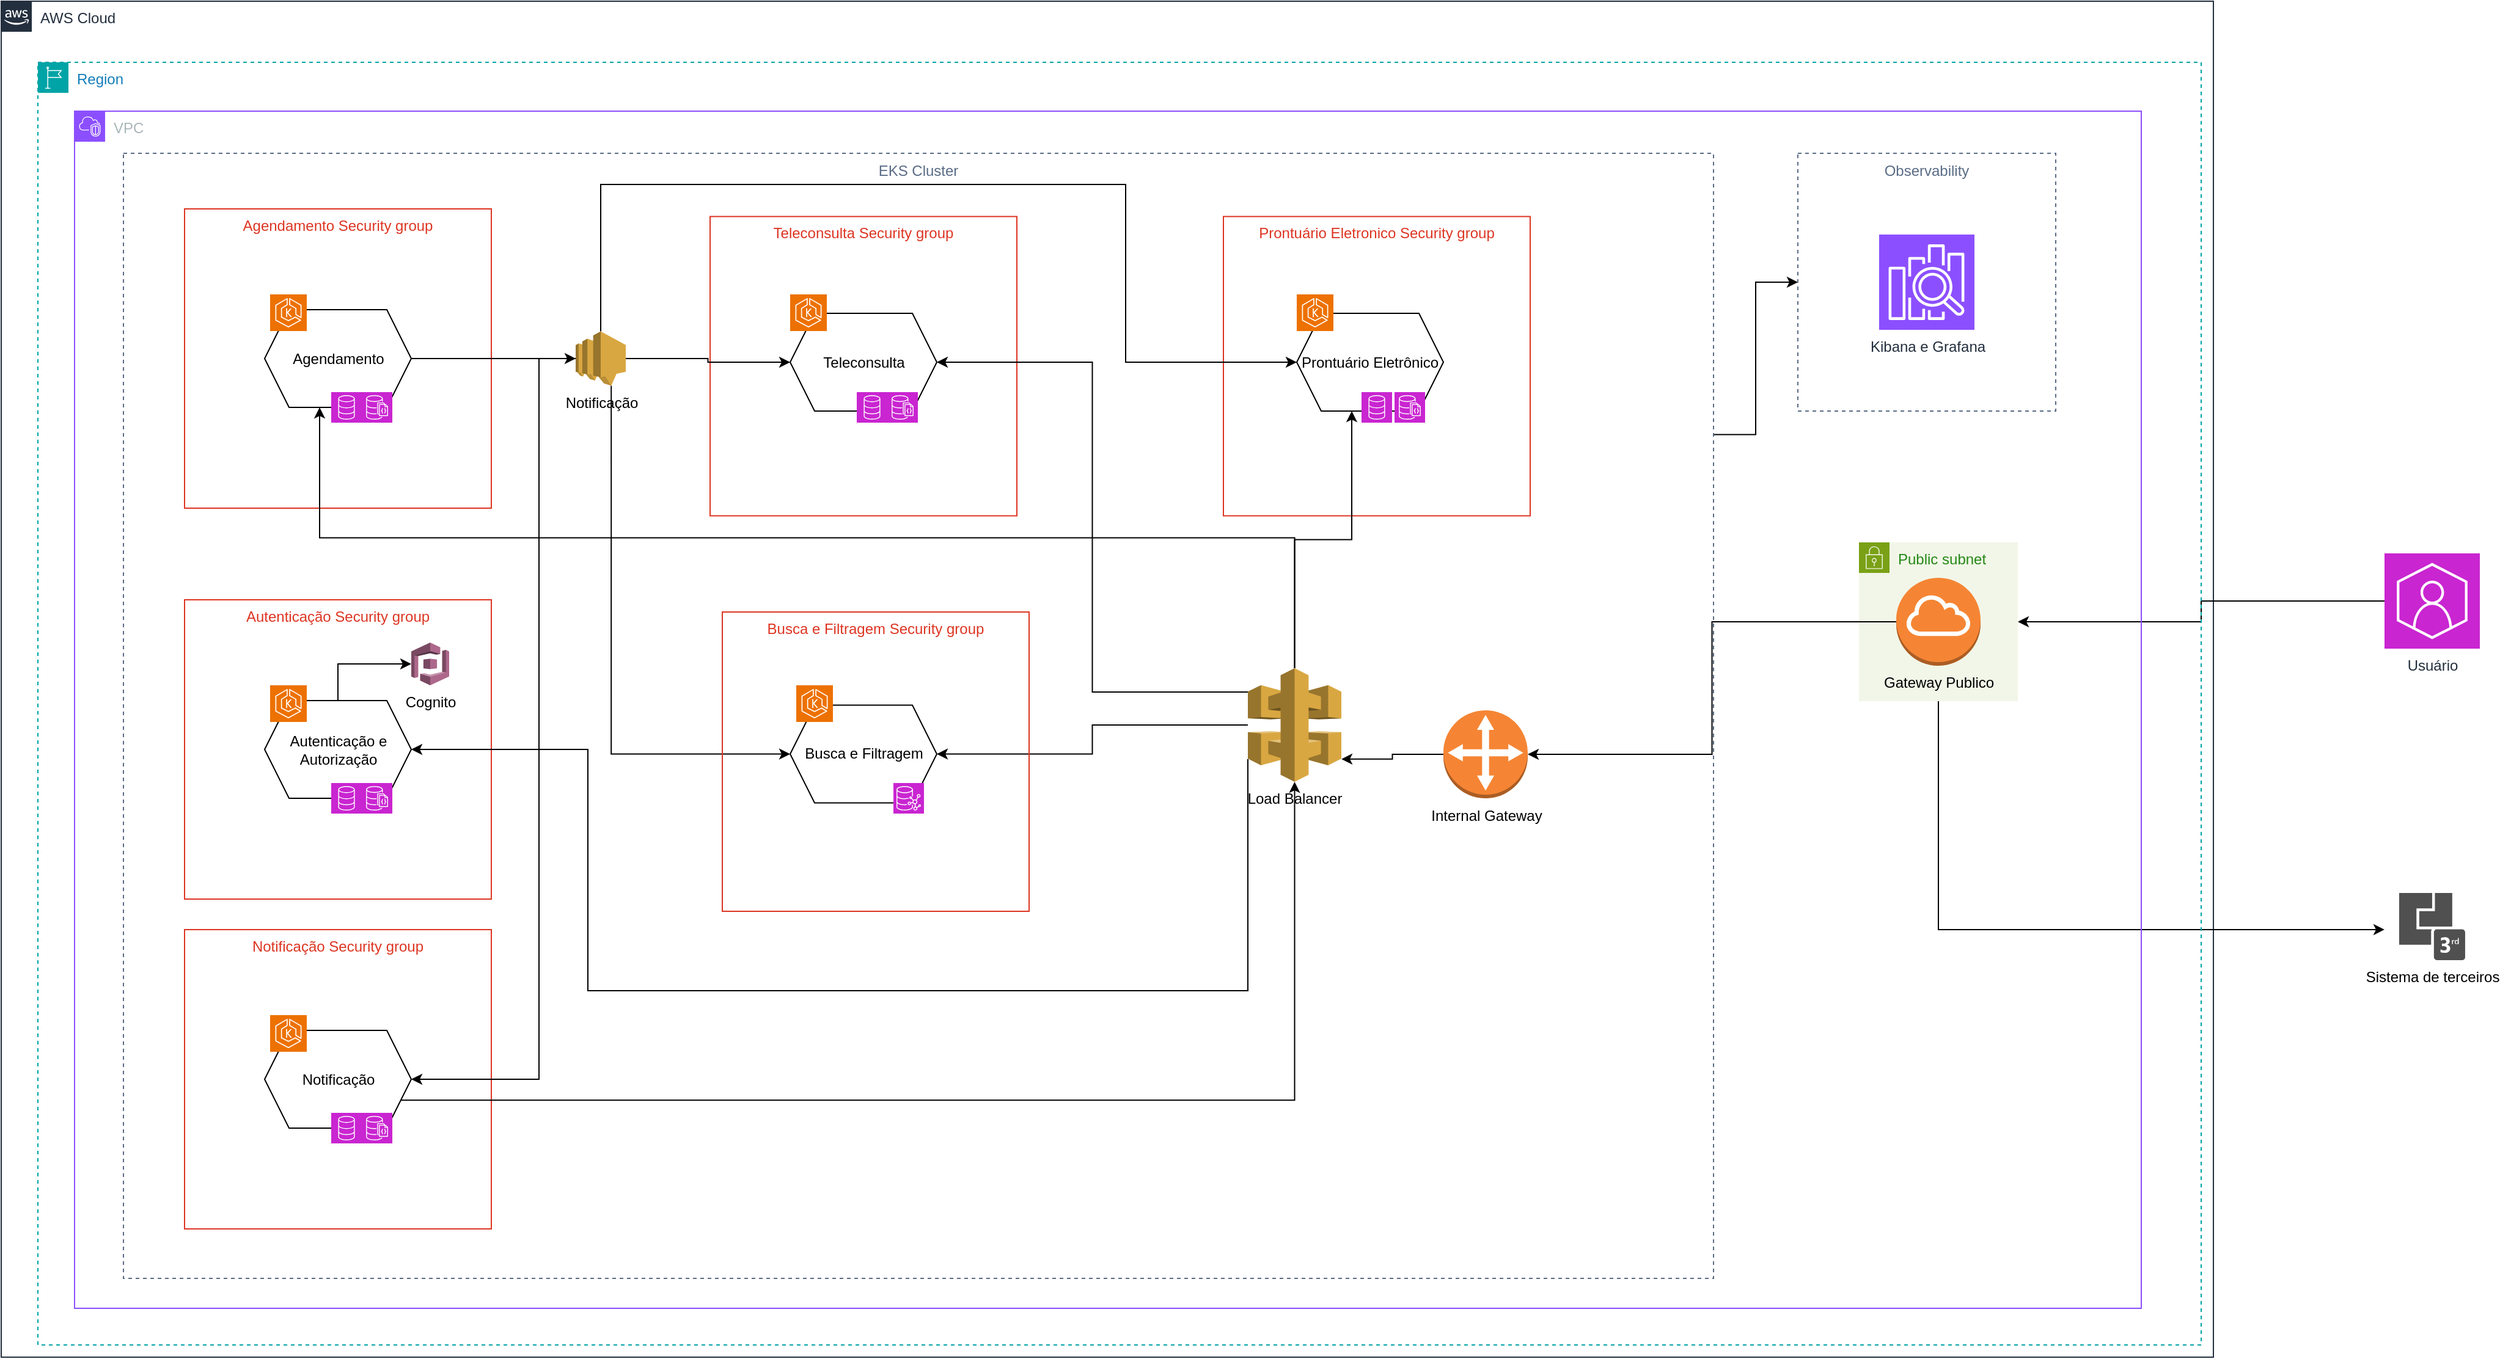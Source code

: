 <mxfile version="24.7.1" type="github">
  <diagram name="Página-1" id="dgDxY93Ykha_-oFBlckw">
    <mxGraphModel dx="1222" dy="1173" grid="1" gridSize="10" guides="1" tooltips="1" connect="1" arrows="1" fold="1" page="1" pageScale="1" pageWidth="827" pageHeight="1169" math="0" shadow="0">
      <root>
        <mxCell id="0" />
        <mxCell id="1" parent="0" />
        <mxCell id="aW0Yu7wro576LPoF7vZJ-10" value="AWS Cloud" style="points=[[0,0],[0.25,0],[0.5,0],[0.75,0],[1,0],[1,0.25],[1,0.5],[1,0.75],[1,1],[0.75,1],[0.5,1],[0.25,1],[0,1],[0,0.75],[0,0.5],[0,0.25]];outlineConnect=0;gradientColor=none;html=1;whiteSpace=wrap;fontSize=12;fontStyle=0;container=0;pointerEvents=0;collapsible=0;recursiveResize=0;shape=mxgraph.aws4.group;grIcon=mxgraph.aws4.group_aws_cloud_alt;strokeColor=#232F3E;fillColor=none;verticalAlign=top;align=left;spacingLeft=30;fontColor=#232F3E;dashed=0;" parent="1" vertex="1">
          <mxGeometry x="1160" y="110" width="1810" height="1110" as="geometry" />
        </mxCell>
        <mxCell id="aW0Yu7wro576LPoF7vZJ-83" style="edgeStyle=orthogonalEdgeStyle;rounded=0;orthogonalLoop=1;jettySize=auto;html=1;" parent="1" source="aW0Yu7wro576LPoF7vZJ-82" target="aW0Yu7wro576LPoF7vZJ-72" edge="1">
          <mxGeometry relative="1" as="geometry" />
        </mxCell>
        <mxCell id="aW0Yu7wro576LPoF7vZJ-82" value="&lt;div&gt;Usuário&lt;/div&gt;&lt;div&gt;&lt;br&gt;&lt;/div&gt;" style="sketch=0;points=[[0,0,0],[0.25,0,0],[0.5,0,0],[0.75,0,0],[1,0,0],[0,1,0],[0.25,1,0],[0.5,1,0],[0.75,1,0],[1,1,0],[0,0.25,0],[0,0.5,0],[0,0.75,0],[1,0.25,0],[1,0.5,0],[1,0.75,0]];outlineConnect=0;fontColor=#232F3E;fillColor=#C925D1;strokeColor=#ffffff;dashed=0;verticalLabelPosition=bottom;verticalAlign=top;align=center;html=1;fontSize=12;fontStyle=0;aspect=fixed;shape=mxgraph.aws4.resourceIcon;resIcon=mxgraph.aws4.customer_enablement;container=0;" parent="1" vertex="1">
          <mxGeometry x="3110" y="562" width="78" height="78" as="geometry" />
        </mxCell>
        <mxCell id="aW0Yu7wro576LPoF7vZJ-84" value="Sistema de terceiros" style="sketch=0;pointerEvents=1;shadow=0;dashed=0;html=1;strokeColor=none;fillColor=#505050;labelPosition=center;verticalLabelPosition=bottom;verticalAlign=top;outlineConnect=0;align=center;shape=mxgraph.office.communications.3rd_party_integration;container=0;" parent="1" vertex="1">
          <mxGeometry x="3122" y="840" width="54" height="55" as="geometry" />
        </mxCell>
        <mxCell id="aW0Yu7wro576LPoF7vZJ-85" style="edgeStyle=orthogonalEdgeStyle;rounded=0;orthogonalLoop=1;jettySize=auto;html=1;entryX=-0.222;entryY=0.545;entryDx=0;entryDy=0;entryPerimeter=0;" parent="1" source="aW0Yu7wro576LPoF7vZJ-71" target="aW0Yu7wro576LPoF7vZJ-84" edge="1">
          <mxGeometry relative="1" as="geometry">
            <Array as="points">
              <mxPoint x="2745" y="870" />
            </Array>
          </mxGeometry>
        </mxCell>
        <mxCell id="aW0Yu7wro576LPoF7vZJ-11" value="Region" style="points=[[0,0],[0.25,0],[0.5,0],[0.75,0],[1,0],[1,0.25],[1,0.5],[1,0.75],[1,1],[0.75,1],[0.5,1],[0.25,1],[0,1],[0,0.75],[0,0.5],[0,0.25]];outlineConnect=0;gradientColor=none;html=1;whiteSpace=wrap;fontSize=12;fontStyle=0;container=0;pointerEvents=0;collapsible=0;recursiveResize=0;shape=mxgraph.aws4.group;grIcon=mxgraph.aws4.group_region;strokeColor=#00A4A6;fillColor=none;verticalAlign=top;align=left;spacingLeft=30;fontColor=#147EBA;dashed=1;" parent="1" vertex="1">
          <mxGeometry x="1190" y="160" width="1770" height="1050" as="geometry" />
        </mxCell>
        <mxCell id="aW0Yu7wro576LPoF7vZJ-15" value="&lt;div&gt;Agendamento Security group&lt;/div&gt;" style="fillColor=none;strokeColor=#DD3522;verticalAlign=top;fontStyle=0;fontColor=#DD3522;whiteSpace=wrap;html=1;container=0;" parent="1" vertex="1">
          <mxGeometry x="1310" y="280" width="251" height="245" as="geometry" />
        </mxCell>
        <mxCell id="aW0Yu7wro576LPoF7vZJ-74" style="edgeStyle=orthogonalEdgeStyle;rounded=0;orthogonalLoop=1;jettySize=auto;html=1;exitX=1;exitY=0.25;exitDx=0;exitDy=0;" parent="1" source="aW0Yu7wro576LPoF7vZJ-18" target="aW0Yu7wro576LPoF7vZJ-51" edge="1">
          <mxGeometry relative="1" as="geometry" />
        </mxCell>
        <mxCell id="aW0Yu7wro576LPoF7vZJ-18" value="EKS Cluster" style="fillColor=none;strokeColor=#5A6C86;dashed=1;verticalAlign=top;fontStyle=0;fontColor=#5A6C86;whiteSpace=wrap;html=1;container=0;" parent="1" vertex="1">
          <mxGeometry x="1260" y="234.5" width="1301" height="921" as="geometry" />
        </mxCell>
        <mxCell id="aW0Yu7wro576LPoF7vZJ-33" value="&lt;div&gt;Prontuário Eletronico Security group&lt;/div&gt;" style="fillColor=none;strokeColor=#DD3522;verticalAlign=top;fontStyle=0;fontColor=#DD3522;whiteSpace=wrap;html=1;container=0;" parent="1" vertex="1">
          <mxGeometry x="2160" y="286.25" width="251" height="245" as="geometry" />
        </mxCell>
        <mxCell id="aW0Yu7wro576LPoF7vZJ-67" style="edgeStyle=orthogonalEdgeStyle;rounded=0;orthogonalLoop=1;jettySize=auto;html=1;exitX=1;exitY=0.5;exitDx=0;exitDy=0;" parent="1" source="awlY_hI1gOcpouPYvgw0-3" target="aW0Yu7wro576LPoF7vZJ-66" edge="1">
          <mxGeometry relative="1" as="geometry" />
        </mxCell>
        <mxCell id="awlY_hI1gOcpouPYvgw0-3" value="Agendamento" style="shape=hexagon;perimeter=hexagonPerimeter2;whiteSpace=wrap;html=1;fixedSize=1;container=0;" parent="1" vertex="1">
          <mxGeometry x="1375.5" y="362.5" width="120" height="80" as="geometry" />
        </mxCell>
        <mxCell id="aW0Yu7wro576LPoF7vZJ-16" value="" style="sketch=0;points=[[0,0,0],[0.25,0,0],[0.5,0,0],[0.75,0,0],[1,0,0],[0,1,0],[0.25,1,0],[0.5,1,0],[0.75,1,0],[1,1,0],[0,0.25,0],[0,0.5,0],[0,0.75,0],[1,0.25,0],[1,0.5,0],[1,0.75,0]];outlineConnect=0;fontColor=#232F3E;fillColor=#ED7100;strokeColor=#ffffff;dashed=0;verticalLabelPosition=bottom;verticalAlign=top;align=center;html=1;fontSize=12;fontStyle=0;aspect=fixed;shape=mxgraph.aws4.resourceIcon;resIcon=mxgraph.aws4.eks;container=0;" parent="1" vertex="1">
          <mxGeometry x="1380" y="350" width="30" height="30" as="geometry" />
        </mxCell>
        <mxCell id="aW0Yu7wro576LPoF7vZJ-26" value="" style="sketch=0;points=[[0,0,0],[0.25,0,0],[0.5,0,0],[0.75,0,0],[1,0,0],[0,1,0],[0.25,1,0],[0.5,1,0],[0.75,1,0],[1,1,0],[0,0.25,0],[0,0.5,0],[0,0.75,0],[1,0.25,0],[1,0.5,0],[1,0.75,0]];outlineConnect=0;fontColor=#232F3E;fillColor=#C925D1;strokeColor=#ffffff;dashed=0;verticalLabelPosition=bottom;verticalAlign=top;align=center;html=1;fontSize=12;fontStyle=0;aspect=fixed;shape=mxgraph.aws4.resourceIcon;resIcon=mxgraph.aws4.documentdb_with_mongodb_compatibility;container=0;" parent="1" vertex="1">
          <mxGeometry x="1455" y="430" width="25" height="25" as="geometry" />
        </mxCell>
        <mxCell id="aW0Yu7wro576LPoF7vZJ-24" value="" style="sketch=0;points=[[0,0,0],[0.25,0,0],[0.5,0,0],[0.75,0,0],[1,0,0],[0,1,0],[0.25,1,0],[0.5,1,0],[0.75,1,0],[1,1,0],[0,0.25,0],[0,0.5,0],[0,0.75,0],[1,0.25,0],[1,0.5,0],[1,0.75,0]];outlineConnect=0;fontColor=#232F3E;fillColor=#C925D1;strokeColor=#ffffff;dashed=0;verticalLabelPosition=bottom;verticalAlign=top;align=center;html=1;fontSize=12;fontStyle=0;aspect=fixed;shape=mxgraph.aws4.resourceIcon;resIcon=mxgraph.aws4.database;container=0;" parent="1" vertex="1">
          <mxGeometry x="1430" y="430" width="25" height="25" as="geometry" />
        </mxCell>
        <mxCell id="aW0Yu7wro576LPoF7vZJ-28" value="&lt;div&gt;Teleconsulta Security group&lt;/div&gt;" style="fillColor=none;strokeColor=#DD3522;verticalAlign=top;fontStyle=0;fontColor=#DD3522;whiteSpace=wrap;html=1;container=0;" parent="1" vertex="1">
          <mxGeometry x="1740" y="286.25" width="251" height="245" as="geometry" />
        </mxCell>
        <mxCell id="aW0Yu7wro576LPoF7vZJ-37" value="&lt;div&gt;Autenticação Security group&lt;/div&gt;" style="fillColor=none;strokeColor=#DD3522;verticalAlign=top;fontStyle=0;fontColor=#DD3522;whiteSpace=wrap;html=1;container=0;" parent="1" vertex="1">
          <mxGeometry x="1310" y="600" width="251" height="245" as="geometry" />
        </mxCell>
        <mxCell id="aW0Yu7wro576LPoF7vZJ-2" value="Autenticação e Autorização" style="shape=hexagon;perimeter=hexagonPerimeter2;whiteSpace=wrap;html=1;fixedSize=1;container=0;" parent="1" vertex="1">
          <mxGeometry x="1375.5" y="682.5" width="120" height="80" as="geometry" />
        </mxCell>
        <mxCell id="aW0Yu7wro576LPoF7vZJ-3" value="Busca e Filtragem" style="shape=hexagon;perimeter=hexagonPerimeter2;whiteSpace=wrap;html=1;fixedSize=1;container=0;" parent="1" vertex="1">
          <mxGeometry x="1805.5" y="686.25" width="120" height="80" as="geometry" />
        </mxCell>
        <mxCell id="aW0Yu7wro576LPoF7vZJ-39" value="" style="sketch=0;points=[[0,0,0],[0.25,0,0],[0.5,0,0],[0.75,0,0],[1,0,0],[0,1,0],[0.25,1,0],[0.5,1,0],[0.75,1,0],[1,1,0],[0,0.25,0],[0,0.5,0],[0,0.75,0],[1,0.25,0],[1,0.5,0],[1,0.75,0]];outlineConnect=0;fontColor=#232F3E;fillColor=#ED7100;strokeColor=#ffffff;dashed=0;verticalLabelPosition=bottom;verticalAlign=top;align=center;html=1;fontSize=12;fontStyle=0;aspect=fixed;shape=mxgraph.aws4.resourceIcon;resIcon=mxgraph.aws4.eks;container=0;" parent="1" vertex="1">
          <mxGeometry x="1380" y="670" width="30" height="30" as="geometry" />
        </mxCell>
        <mxCell id="aW0Yu7wro576LPoF7vZJ-40" value="" style="sketch=0;points=[[0,0,0],[0.25,0,0],[0.5,0,0],[0.75,0,0],[1,0,0],[0,1,0],[0.25,1,0],[0.5,1,0],[0.75,1,0],[1,1,0],[0,0.25,0],[0,0.5,0],[0,0.75,0],[1,0.25,0],[1,0.5,0],[1,0.75,0]];outlineConnect=0;fontColor=#232F3E;fillColor=#C925D1;strokeColor=#ffffff;dashed=0;verticalLabelPosition=bottom;verticalAlign=top;align=center;html=1;fontSize=12;fontStyle=0;aspect=fixed;shape=mxgraph.aws4.resourceIcon;resIcon=mxgraph.aws4.database;container=0;" parent="1" vertex="1">
          <mxGeometry x="1430" y="750" width="25" height="25" as="geometry" />
        </mxCell>
        <mxCell id="aW0Yu7wro576LPoF7vZJ-41" value="" style="sketch=0;points=[[0,0,0],[0.25,0,0],[0.5,0,0],[0.75,0,0],[1,0,0],[0,1,0],[0.25,1,0],[0.5,1,0],[0.75,1,0],[1,1,0],[0,0.25,0],[0,0.5,0],[0,0.75,0],[1,0.25,0],[1,0.5,0],[1,0.75,0]];outlineConnect=0;fontColor=#232F3E;fillColor=#C925D1;strokeColor=#ffffff;dashed=0;verticalLabelPosition=bottom;verticalAlign=top;align=center;html=1;fontSize=12;fontStyle=0;aspect=fixed;shape=mxgraph.aws4.resourceIcon;resIcon=mxgraph.aws4.documentdb_with_mongodb_compatibility;container=0;" parent="1" vertex="1">
          <mxGeometry x="1455" y="750" width="25" height="25" as="geometry" />
        </mxCell>
        <mxCell id="aW0Yu7wro576LPoF7vZJ-46" value="&lt;div&gt;Notificação Security group&lt;/div&gt;" style="fillColor=none;strokeColor=#DD3522;verticalAlign=top;fontStyle=0;fontColor=#DD3522;whiteSpace=wrap;html=1;container=0;" parent="1" vertex="1">
          <mxGeometry x="1310" y="870" width="251" height="245" as="geometry" />
        </mxCell>
        <mxCell id="aW0Yu7wro576LPoF7vZJ-86" style="edgeStyle=orthogonalEdgeStyle;rounded=0;orthogonalLoop=1;jettySize=auto;html=1;exitX=1;exitY=0.75;exitDx=0;exitDy=0;" parent="1" source="aW0Yu7wro576LPoF7vZJ-6" target="aW0Yu7wro576LPoF7vZJ-75" edge="1">
          <mxGeometry relative="1" as="geometry" />
        </mxCell>
        <mxCell id="aW0Yu7wro576LPoF7vZJ-6" value="Notificação" style="shape=hexagon;perimeter=hexagonPerimeter2;whiteSpace=wrap;html=1;fixedSize=1;container=0;" parent="1" vertex="1">
          <mxGeometry x="1375.5" y="952.5" width="120" height="80" as="geometry" />
        </mxCell>
        <mxCell id="aW0Yu7wro576LPoF7vZJ-47" value="" style="sketch=0;points=[[0,0,0],[0.25,0,0],[0.5,0,0],[0.75,0,0],[1,0,0],[0,1,0],[0.25,1,0],[0.5,1,0],[0.75,1,0],[1,1,0],[0,0.25,0],[0,0.5,0],[0,0.75,0],[1,0.25,0],[1,0.5,0],[1,0.75,0]];outlineConnect=0;fontColor=#232F3E;fillColor=#ED7100;strokeColor=#ffffff;dashed=0;verticalLabelPosition=bottom;verticalAlign=top;align=center;html=1;fontSize=12;fontStyle=0;aspect=fixed;shape=mxgraph.aws4.resourceIcon;resIcon=mxgraph.aws4.eks;container=0;" parent="1" vertex="1">
          <mxGeometry x="1380" y="940" width="30" height="30" as="geometry" />
        </mxCell>
        <mxCell id="aW0Yu7wro576LPoF7vZJ-48" value="" style="sketch=0;points=[[0,0,0],[0.25,0,0],[0.5,0,0],[0.75,0,0],[1,0,0],[0,1,0],[0.25,1,0],[0.5,1,0],[0.75,1,0],[1,1,0],[0,0.25,0],[0,0.5,0],[0,0.75,0],[1,0.25,0],[1,0.5,0],[1,0.75,0]];outlineConnect=0;fontColor=#232F3E;fillColor=#C925D1;strokeColor=#ffffff;dashed=0;verticalLabelPosition=bottom;verticalAlign=top;align=center;html=1;fontSize=12;fontStyle=0;aspect=fixed;shape=mxgraph.aws4.resourceIcon;resIcon=mxgraph.aws4.database;container=0;" parent="1" vertex="1">
          <mxGeometry x="1430" y="1020" width="25" height="25" as="geometry" />
        </mxCell>
        <mxCell id="aW0Yu7wro576LPoF7vZJ-49" value="" style="sketch=0;points=[[0,0,0],[0.25,0,0],[0.5,0,0],[0.75,0,0],[1,0,0],[0,1,0],[0.25,1,0],[0.5,1,0],[0.75,1,0],[1,1,0],[0,0.25,0],[0,0.5,0],[0,0.75,0],[1,0.25,0],[1,0.5,0],[1,0.75,0]];outlineConnect=0;fontColor=#232F3E;fillColor=#C925D1;strokeColor=#ffffff;dashed=0;verticalLabelPosition=bottom;verticalAlign=top;align=center;html=1;fontSize=12;fontStyle=0;aspect=fixed;shape=mxgraph.aws4.resourceIcon;resIcon=mxgraph.aws4.documentdb_with_mongodb_compatibility;container=0;" parent="1" vertex="1">
          <mxGeometry x="1455" y="1020" width="25" height="25" as="geometry" />
        </mxCell>
        <mxCell id="aW0Yu7wro576LPoF7vZJ-51" value="Observability" style="fillColor=none;strokeColor=#5A6C86;dashed=1;verticalAlign=top;fontStyle=0;fontColor=#5A6C86;whiteSpace=wrap;html=1;container=0;" parent="1" vertex="1">
          <mxGeometry x="2630" y="234.5" width="211" height="211" as="geometry" />
        </mxCell>
        <mxCell id="aW0Yu7wro576LPoF7vZJ-52" value="Kibana e Grafana" style="sketch=0;points=[[0,0,0],[0.25,0,0],[0.5,0,0],[0.75,0,0],[1,0,0],[0,1,0],[0.25,1,0],[0.5,1,0],[0.75,1,0],[1,1,0],[0,0.25,0],[0,0.5,0],[0,0.75,0],[1,0.25,0],[1,0.5,0],[1,0.75,0]];outlineConnect=0;fontColor=#232F3E;fillColor=#8C4FFF;strokeColor=#ffffff;dashed=0;verticalLabelPosition=bottom;verticalAlign=top;align=center;html=1;fontSize=12;fontStyle=0;aspect=fixed;shape=mxgraph.aws4.resourceIcon;resIcon=mxgraph.aws4.elasticsearch_service;container=0;" parent="1" vertex="1">
          <mxGeometry x="2696.5" y="301" width="78" height="78" as="geometry" />
        </mxCell>
        <mxCell id="aW0Yu7wro576LPoF7vZJ-58" value="VPC" style="points=[[0,0],[0.25,0],[0.5,0],[0.75,0],[1,0],[1,0.25],[1,0.5],[1,0.75],[1,1],[0.75,1],[0.5,1],[0.25,1],[0,1],[0,0.75],[0,0.5],[0,0.25]];outlineConnect=0;gradientColor=none;html=1;whiteSpace=wrap;fontSize=12;fontStyle=0;container=0;pointerEvents=0;collapsible=0;recursiveResize=0;shape=mxgraph.aws4.group;grIcon=mxgraph.aws4.group_vpc2;strokeColor=#8C4FFF;fillColor=none;verticalAlign=top;align=left;spacingLeft=30;fontColor=#AAB7B8;dashed=0;" parent="1" vertex="1">
          <mxGeometry x="1220" y="200" width="1691" height="980" as="geometry" />
        </mxCell>
        <mxCell id="aW0Yu7wro576LPoF7vZJ-60" value="Cognito" style="outlineConnect=0;dashed=0;verticalLabelPosition=bottom;verticalAlign=top;align=center;html=1;shape=mxgraph.aws3.cognito;fillColor=#AD688B;gradientColor=none;container=0;" parent="1" vertex="1">
          <mxGeometry x="1495.5" y="635" width="31" height="35" as="geometry" />
        </mxCell>
        <mxCell id="aW0Yu7wro576LPoF7vZJ-63" style="edgeStyle=orthogonalEdgeStyle;rounded=0;orthogonalLoop=1;jettySize=auto;html=1;exitX=0.5;exitY=0;exitDx=0;exitDy=0;entryX=0;entryY=0.5;entryDx=0;entryDy=0;entryPerimeter=0;" parent="1" source="aW0Yu7wro576LPoF7vZJ-2" target="aW0Yu7wro576LPoF7vZJ-60" edge="1">
          <mxGeometry relative="1" as="geometry" />
        </mxCell>
        <mxCell id="aW0Yu7wro576LPoF7vZJ-68" style="edgeStyle=orthogonalEdgeStyle;rounded=0;orthogonalLoop=1;jettySize=auto;html=1;exitX=1;exitY=0.5;exitDx=0;exitDy=0;exitPerimeter=0;entryX=0;entryY=0.5;entryDx=0;entryDy=0;" parent="1" source="aW0Yu7wro576LPoF7vZJ-66" target="awlY_hI1gOcpouPYvgw0-4" edge="1">
          <mxGeometry relative="1" as="geometry" />
        </mxCell>
        <mxCell id="aW0Yu7wro576LPoF7vZJ-69" style="edgeStyle=orthogonalEdgeStyle;rounded=0;orthogonalLoop=1;jettySize=auto;html=1;exitX=0.71;exitY=1;exitDx=0;exitDy=0;exitPerimeter=0;entryX=0;entryY=0.5;entryDx=0;entryDy=0;" parent="1" source="aW0Yu7wro576LPoF7vZJ-66" target="aW0Yu7wro576LPoF7vZJ-3" edge="1">
          <mxGeometry relative="1" as="geometry" />
        </mxCell>
        <mxCell id="aW0Yu7wro576LPoF7vZJ-70" style="edgeStyle=orthogonalEdgeStyle;rounded=0;orthogonalLoop=1;jettySize=auto;html=1;exitX=0.5;exitY=0;exitDx=0;exitDy=0;exitPerimeter=0;entryX=0;entryY=0.5;entryDx=0;entryDy=0;" parent="1" source="aW0Yu7wro576LPoF7vZJ-66" target="awlY_hI1gOcpouPYvgw0-5" edge="1">
          <mxGeometry relative="1" as="geometry">
            <Array as="points">
              <mxPoint x="1651" y="260" />
              <mxPoint x="2080" y="260" />
              <mxPoint x="2080" y="406" />
            </Array>
          </mxGeometry>
        </mxCell>
        <mxCell id="aW0Yu7wro576LPoF7vZJ-81" style="edgeStyle=orthogonalEdgeStyle;rounded=0;orthogonalLoop=1;jettySize=auto;html=1;entryX=1;entryY=0.5;entryDx=0;entryDy=0;" parent="1" source="aW0Yu7wro576LPoF7vZJ-66" target="aW0Yu7wro576LPoF7vZJ-6" edge="1">
          <mxGeometry relative="1" as="geometry">
            <Array as="points">
              <mxPoint x="1600" y="403" />
              <mxPoint x="1600" y="993" />
            </Array>
          </mxGeometry>
        </mxCell>
        <mxCell id="aW0Yu7wro576LPoF7vZJ-66" value="Notificação" style="outlineConnect=0;dashed=0;verticalLabelPosition=bottom;verticalAlign=top;align=center;html=1;shape=mxgraph.aws3.sns;fillColor=#D9A741;gradientColor=none;container=0;" parent="1" vertex="1">
          <mxGeometry x="1630" y="380.25" width="41" height="44.5" as="geometry" />
        </mxCell>
        <mxCell id="aW0Yu7wro576LPoF7vZJ-72" value="Public subnet" style="points=[[0,0],[0.25,0],[0.5,0],[0.75,0],[1,0],[1,0.25],[1,0.5],[1,0.75],[1,1],[0.75,1],[0.5,1],[0.25,1],[0,1],[0,0.75],[0,0.5],[0,0.25]];outlineConnect=0;gradientColor=none;html=1;whiteSpace=wrap;fontSize=12;fontStyle=0;container=0;pointerEvents=0;collapsible=0;recursiveResize=0;shape=mxgraph.aws4.group;grIcon=mxgraph.aws4.group_security_group;grStroke=0;strokeColor=#7AA116;fillColor=#F2F6E8;verticalAlign=top;align=left;spacingLeft=30;fontColor=#248814;dashed=0;" parent="1" vertex="1">
          <mxGeometry x="2680" y="553" width="130" height="130" as="geometry" />
        </mxCell>
        <mxCell id="aW0Yu7wro576LPoF7vZJ-73" style="edgeStyle=orthogonalEdgeStyle;rounded=0;orthogonalLoop=1;jettySize=auto;html=1;entryX=1;entryY=0.8;entryDx=0;entryDy=0;entryPerimeter=0;" parent="1" source="uvfNVaMpd_yxzRbIdQh--2" target="aW0Yu7wro576LPoF7vZJ-75" edge="1">
          <mxGeometry relative="1" as="geometry" />
        </mxCell>
        <mxCell id="aW0Yu7wro576LPoF7vZJ-76" style="edgeStyle=orthogonalEdgeStyle;rounded=0;orthogonalLoop=1;jettySize=auto;html=1;entryX=0.375;entryY=1;entryDx=0;entryDy=0;" parent="1" source="aW0Yu7wro576LPoF7vZJ-75" target="awlY_hI1gOcpouPYvgw0-5" edge="1">
          <mxGeometry relative="1" as="geometry">
            <mxPoint x="2285.5" y="505" as="targetPoint" />
          </mxGeometry>
        </mxCell>
        <mxCell id="aW0Yu7wro576LPoF7vZJ-77" style="edgeStyle=orthogonalEdgeStyle;rounded=0;orthogonalLoop=1;jettySize=auto;html=1;exitX=0;exitY=0.21;exitDx=0;exitDy=0;exitPerimeter=0;entryX=1;entryY=0.5;entryDx=0;entryDy=0;" parent="1" source="aW0Yu7wro576LPoF7vZJ-75" target="awlY_hI1gOcpouPYvgw0-4" edge="1">
          <mxGeometry relative="1" as="geometry">
            <mxPoint x="1971" y="408.75" as="targetPoint" />
          </mxGeometry>
        </mxCell>
        <mxCell id="aW0Yu7wro576LPoF7vZJ-78" style="edgeStyle=orthogonalEdgeStyle;rounded=0;orthogonalLoop=1;jettySize=auto;html=1;entryX=1;entryY=0.5;entryDx=0;entryDy=0;" parent="1" source="aW0Yu7wro576LPoF7vZJ-75" target="aW0Yu7wro576LPoF7vZJ-3" edge="1">
          <mxGeometry relative="1" as="geometry" />
        </mxCell>
        <mxCell id="aW0Yu7wro576LPoF7vZJ-79" style="edgeStyle=orthogonalEdgeStyle;rounded=0;orthogonalLoop=1;jettySize=auto;html=1;exitX=0;exitY=0.8;exitDx=0;exitDy=0;exitPerimeter=0;entryX=1;entryY=0.5;entryDx=0;entryDy=0;" parent="1" source="aW0Yu7wro576LPoF7vZJ-75" target="aW0Yu7wro576LPoF7vZJ-2" edge="1">
          <mxGeometry relative="1" as="geometry">
            <Array as="points">
              <mxPoint x="2180" y="920" />
              <mxPoint x="1640" y="920" />
              <mxPoint x="1640" y="723" />
            </Array>
          </mxGeometry>
        </mxCell>
        <mxCell id="aW0Yu7wro576LPoF7vZJ-80" style="edgeStyle=orthogonalEdgeStyle;rounded=0;orthogonalLoop=1;jettySize=auto;html=1;exitX=0.5;exitY=0;exitDx=0;exitDy=0;exitPerimeter=0;entryX=0.375;entryY=1;entryDx=0;entryDy=0;" parent="1" source="aW0Yu7wro576LPoF7vZJ-75" target="awlY_hI1gOcpouPYvgw0-3" edge="1">
          <mxGeometry relative="1" as="geometry" />
        </mxCell>
        <mxCell id="aW0Yu7wro576LPoF7vZJ-75" value="Load Balancer" style="outlineConnect=0;dashed=0;verticalLabelPosition=bottom;verticalAlign=top;align=center;html=1;shape=mxgraph.aws3.api_gateway;fillColor=#D9A741;gradientColor=none;container=0;" parent="1" vertex="1">
          <mxGeometry x="2180" y="656" width="76.5" height="93" as="geometry" />
        </mxCell>
        <mxCell id="uvfNVaMpd_yxzRbIdQh--3" value="" style="edgeStyle=orthogonalEdgeStyle;rounded=0;orthogonalLoop=1;jettySize=auto;html=1;entryX=1;entryY=0.5;entryDx=0;entryDy=0;entryPerimeter=0;" edge="1" parent="1" source="aW0Yu7wro576LPoF7vZJ-71" target="uvfNVaMpd_yxzRbIdQh--2">
          <mxGeometry relative="1" as="geometry">
            <mxPoint x="3952" y="813" as="sourcePoint" />
            <mxPoint x="3498" y="925" as="targetPoint" />
          </mxGeometry>
        </mxCell>
        <mxCell id="uvfNVaMpd_yxzRbIdQh--2" value="Internal Gateway" style="outlineConnect=0;dashed=0;verticalLabelPosition=bottom;verticalAlign=top;align=center;html=1;shape=mxgraph.aws3.customer_gateway;fillColor=#F58534;gradientColor=none;container=0;" vertex="1" parent="1">
          <mxGeometry x="2340" y="690.5" width="69" height="72" as="geometry" />
        </mxCell>
        <mxCell id="awlY_hI1gOcpouPYvgw0-4" value="Teleconsulta" style="shape=hexagon;perimeter=hexagonPerimeter2;whiteSpace=wrap;html=1;fixedSize=1;container=0;" parent="1" vertex="1">
          <mxGeometry x="1805.5" y="365.5" width="120" height="80" as="geometry" />
        </mxCell>
        <mxCell id="aW0Yu7wro576LPoF7vZJ-31" value="" style="sketch=0;points=[[0,0,0],[0.25,0,0],[0.5,0,0],[0.75,0,0],[1,0,0],[0,1,0],[0.25,1,0],[0.5,1,0],[0.75,1,0],[1,1,0],[0,0.25,0],[0,0.5,0],[0,0.75,0],[1,0.25,0],[1,0.5,0],[1,0.75,0]];outlineConnect=0;fontColor=#232F3E;fillColor=#C925D1;strokeColor=#ffffff;dashed=0;verticalLabelPosition=bottom;verticalAlign=top;align=center;html=1;fontSize=12;fontStyle=0;aspect=fixed;shape=mxgraph.aws4.resourceIcon;resIcon=mxgraph.aws4.database;container=0;" parent="1" vertex="1">
          <mxGeometry x="1860" y="430" width="25" height="25" as="geometry" />
        </mxCell>
        <mxCell id="aW0Yu7wro576LPoF7vZJ-32" value="" style="sketch=0;points=[[0,0,0],[0.25,0,0],[0.5,0,0],[0.75,0,0],[1,0,0],[0,1,0],[0.25,1,0],[0.5,1,0],[0.75,1,0],[1,1,0],[0,0.25,0],[0,0.5,0],[0,0.75,0],[1,0.25,0],[1,0.5,0],[1,0.75,0]];outlineConnect=0;fontColor=#232F3E;fillColor=#C925D1;strokeColor=#ffffff;dashed=0;verticalLabelPosition=bottom;verticalAlign=top;align=center;html=1;fontSize=12;fontStyle=0;aspect=fixed;shape=mxgraph.aws4.resourceIcon;resIcon=mxgraph.aws4.documentdb_with_mongodb_compatibility;container=0;" parent="1" vertex="1">
          <mxGeometry x="1885" y="430" width="25" height="25" as="geometry" />
        </mxCell>
        <mxCell id="aW0Yu7wro576LPoF7vZJ-29" value="" style="sketch=0;points=[[0,0,0],[0.25,0,0],[0.5,0,0],[0.75,0,0],[1,0,0],[0,1,0],[0.25,1,0],[0.5,1,0],[0.75,1,0],[1,1,0],[0,0.25,0],[0,0.5,0],[0,0.75,0],[1,0.25,0],[1,0.5,0],[1,0.75,0]];outlineConnect=0;fontColor=#232F3E;fillColor=#ED7100;strokeColor=#ffffff;dashed=0;verticalLabelPosition=bottom;verticalAlign=top;align=center;html=1;fontSize=12;fontStyle=0;aspect=fixed;shape=mxgraph.aws4.resourceIcon;resIcon=mxgraph.aws4.eks;container=0;" parent="1" vertex="1">
          <mxGeometry x="1805.5" y="350" width="30" height="30" as="geometry" />
        </mxCell>
        <mxCell id="awlY_hI1gOcpouPYvgw0-5" value="Prontuário Eletrônico" style="shape=hexagon;perimeter=hexagonPerimeter2;whiteSpace=wrap;html=1;fixedSize=1;container=0;" parent="1" vertex="1">
          <mxGeometry x="2220" y="365.5" width="120" height="80" as="geometry" />
        </mxCell>
        <mxCell id="aW0Yu7wro576LPoF7vZJ-34" value="" style="sketch=0;points=[[0,0,0],[0.25,0,0],[0.5,0,0],[0.75,0,0],[1,0,0],[0,1,0],[0.25,1,0],[0.5,1,0],[0.75,1,0],[1,1,0],[0,0.25,0],[0,0.5,0],[0,0.75,0],[1,0.25,0],[1,0.5,0],[1,0.75,0]];outlineConnect=0;fontColor=#232F3E;fillColor=#ED7100;strokeColor=#ffffff;dashed=0;verticalLabelPosition=bottom;verticalAlign=top;align=center;html=1;fontSize=12;fontStyle=0;aspect=fixed;shape=mxgraph.aws4.resourceIcon;resIcon=mxgraph.aws4.eks;container=0;" parent="1" vertex="1">
          <mxGeometry x="2220" y="350" width="30" height="30" as="geometry" />
        </mxCell>
        <mxCell id="aW0Yu7wro576LPoF7vZJ-36" value="" style="sketch=0;points=[[0,0,0],[0.25,0,0],[0.5,0,0],[0.75,0,0],[1,0,0],[0,1,0],[0.25,1,0],[0.5,1,0],[0.75,1,0],[1,1,0],[0,0.25,0],[0,0.5,0],[0,0.75,0],[1,0.25,0],[1,0.5,0],[1,0.75,0]];outlineConnect=0;fontColor=#232F3E;fillColor=#C925D1;strokeColor=#ffffff;dashed=0;verticalLabelPosition=bottom;verticalAlign=top;align=center;html=1;fontSize=12;fontStyle=0;aspect=fixed;shape=mxgraph.aws4.resourceIcon;resIcon=mxgraph.aws4.documentdb_with_mongodb_compatibility;container=0;" parent="1" vertex="1">
          <mxGeometry x="2300" y="430" width="25" height="25" as="geometry" />
        </mxCell>
        <mxCell id="aW0Yu7wro576LPoF7vZJ-35" value="" style="sketch=0;points=[[0,0,0],[0.25,0,0],[0.5,0,0],[0.75,0,0],[1,0,0],[0,1,0],[0.25,1,0],[0.5,1,0],[0.75,1,0],[1,1,0],[0,0.25,0],[0,0.5,0],[0,0.75,0],[1,0.25,0],[1,0.5,0],[1,0.75,0]];outlineConnect=0;fontColor=#232F3E;fillColor=#C925D1;strokeColor=#ffffff;dashed=0;verticalLabelPosition=bottom;verticalAlign=top;align=center;html=1;fontSize=12;fontStyle=0;aspect=fixed;shape=mxgraph.aws4.resourceIcon;resIcon=mxgraph.aws4.database;container=0;" parent="1" vertex="1">
          <mxGeometry x="2273" y="430" width="25" height="25" as="geometry" />
        </mxCell>
        <mxCell id="aW0Yu7wro576LPoF7vZJ-38" value="&lt;div&gt;Busca e Filtragem Security group&lt;/div&gt;" style="fillColor=none;strokeColor=#DD3522;verticalAlign=top;fontStyle=0;fontColor=#DD3522;whiteSpace=wrap;html=1;container=0;" parent="1" vertex="1">
          <mxGeometry x="1750" y="610" width="251" height="245" as="geometry" />
        </mxCell>
        <mxCell id="aW0Yu7wro576LPoF7vZJ-43" value="" style="sketch=0;points=[[0,0,0],[0.25,0,0],[0.5,0,0],[0.75,0,0],[1,0,0],[0,1,0],[0.25,1,0],[0.5,1,0],[0.75,1,0],[1,1,0],[0,0.25,0],[0,0.5,0],[0,0.75,0],[1,0.25,0],[1,0.5,0],[1,0.75,0]];outlineConnect=0;fontColor=#232F3E;fillColor=#ED7100;strokeColor=#ffffff;dashed=0;verticalLabelPosition=bottom;verticalAlign=top;align=center;html=1;fontSize=12;fontStyle=0;aspect=fixed;shape=mxgraph.aws4.resourceIcon;resIcon=mxgraph.aws4.eks;container=0;" parent="1" vertex="1">
          <mxGeometry x="1810.5" y="670" width="30" height="30" as="geometry" />
        </mxCell>
        <mxCell id="aW0Yu7wro576LPoF7vZJ-50" value="" style="sketch=0;points=[[0,0,0],[0.25,0,0],[0.5,0,0],[0.75,0,0],[1,0,0],[0,1,0],[0.25,1,0],[0.5,1,0],[0.75,1,0],[1,1,0],[0,0.25,0],[0,0.5,0],[0,0.75,0],[1,0.25,0],[1,0.5,0],[1,0.75,0]];outlineConnect=0;fontColor=#232F3E;fillColor=#C925D1;strokeColor=#ffffff;dashed=0;verticalLabelPosition=bottom;verticalAlign=top;align=center;html=1;fontSize=12;fontStyle=0;aspect=fixed;shape=mxgraph.aws4.resourceIcon;resIcon=mxgraph.aws4.neptune;container=0;" parent="1" vertex="1">
          <mxGeometry x="1890" y="750" width="25" height="25" as="geometry" />
        </mxCell>
        <mxCell id="aW0Yu7wro576LPoF7vZJ-71" value="Gateway Publico" style="outlineConnect=0;dashed=0;verticalLabelPosition=bottom;verticalAlign=top;align=center;html=1;shape=mxgraph.aws3.internet_gateway;fillColor=#F58534;gradientColor=none;container=0;" parent="1" vertex="1">
          <mxGeometry x="2710.5" y="582" width="69" height="72" as="geometry" />
        </mxCell>
      </root>
    </mxGraphModel>
  </diagram>
</mxfile>
